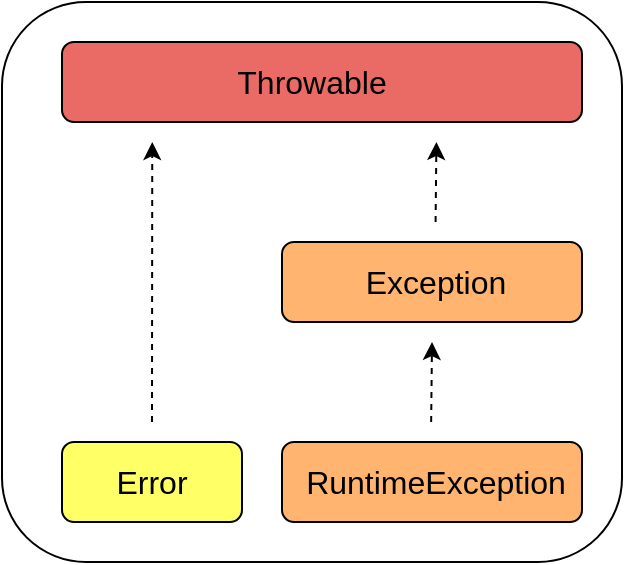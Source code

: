 <mxfile version="14.9.2" type="device"><diagram id="TAG6wTx0vudFOD6KVSmt" name="Page-1"><mxGraphModel dx="865" dy="409" grid="1" gridSize="10" guides="1" tooltips="1" connect="1" arrows="1" fold="1" page="1" pageScale="1" pageWidth="827" pageHeight="1169" math="0" shadow="0"><root><mxCell id="0"/><mxCell id="1" parent="0"/><mxCell id="qceWWPtt016akR3L-gBu-13" value="" style="rounded=1;whiteSpace=wrap;html=1;" vertex="1" parent="1"><mxGeometry x="140" y="90" width="310" height="280" as="geometry"/></mxCell><mxCell id="qceWWPtt016akR3L-gBu-1" value="" style="rounded=1;whiteSpace=wrap;html=1;fillColor=#EA6B66;" vertex="1" parent="1"><mxGeometry x="170" y="110" width="260" height="40" as="geometry"/></mxCell><mxCell id="qceWWPtt016akR3L-gBu-2" value="&lt;font style=&quot;font-size: 16px&quot;&gt;Throwable&lt;/font&gt;" style="text;html=1;strokeColor=none;fillColor=none;align=center;verticalAlign=middle;whiteSpace=wrap;rounded=0;" vertex="1" parent="1"><mxGeometry x="260" y="120" width="70" height="20" as="geometry"/></mxCell><mxCell id="qceWWPtt016akR3L-gBu-3" value="" style="rounded=1;whiteSpace=wrap;html=1;fillColor=#FFFF66;" vertex="1" parent="1"><mxGeometry x="170" y="310" width="90" height="40" as="geometry"/></mxCell><mxCell id="qceWWPtt016akR3L-gBu-5" value="&lt;font style=&quot;font-size: 16px&quot;&gt;Error&lt;/font&gt;" style="text;html=1;strokeColor=none;fillColor=none;align=center;verticalAlign=middle;whiteSpace=wrap;rounded=0;" vertex="1" parent="1"><mxGeometry x="180" y="320" width="70" height="20" as="geometry"/></mxCell><mxCell id="qceWWPtt016akR3L-gBu-6" value="" style="rounded=1;whiteSpace=wrap;html=1;fillColor=#FFB570;" vertex="1" parent="1"><mxGeometry x="280" y="310" width="150" height="40" as="geometry"/></mxCell><mxCell id="qceWWPtt016akR3L-gBu-7" value="&lt;font style=&quot;font-size: 16px&quot;&gt;RuntimeException&lt;/font&gt;" style="text;html=1;strokeColor=none;fillColor=none;align=center;verticalAlign=middle;whiteSpace=wrap;rounded=0;" vertex="1" parent="1"><mxGeometry x="322" y="320" width="70" height="20" as="geometry"/></mxCell><mxCell id="qceWWPtt016akR3L-gBu-8" value="" style="rounded=1;whiteSpace=wrap;html=1;fillColor=#FFB570;" vertex="1" parent="1"><mxGeometry x="280" y="210" width="150" height="40" as="geometry"/></mxCell><mxCell id="qceWWPtt016akR3L-gBu-9" value="&lt;font style=&quot;font-size: 16px&quot;&gt;Exception&lt;/font&gt;" style="text;html=1;strokeColor=none;fillColor=none;align=center;verticalAlign=middle;whiteSpace=wrap;rounded=0;" vertex="1" parent="1"><mxGeometry x="322" y="220" width="70" height="20" as="geometry"/></mxCell><mxCell id="qceWWPtt016akR3L-gBu-10" value="" style="endArrow=classic;html=1;dashed=1;" edge="1" parent="1"><mxGeometry width="50" height="50" relative="1" as="geometry"><mxPoint x="354.58" y="300" as="sourcePoint"/><mxPoint x="355" y="260" as="targetPoint"/></mxGeometry></mxCell><mxCell id="qceWWPtt016akR3L-gBu-11" value="" style="endArrow=classic;html=1;dashed=1;" edge="1" parent="1"><mxGeometry width="50" height="50" relative="1" as="geometry"><mxPoint x="356.79" y="200" as="sourcePoint"/><mxPoint x="357.21" y="160" as="targetPoint"/></mxGeometry></mxCell><mxCell id="qceWWPtt016akR3L-gBu-12" value="" style="endArrow=classic;html=1;dashed=1;" edge="1" parent="1"><mxGeometry width="50" height="50" relative="1" as="geometry"><mxPoint x="215" y="300" as="sourcePoint"/><mxPoint x="215.13" y="160" as="targetPoint"/></mxGeometry></mxCell></root></mxGraphModel></diagram></mxfile>